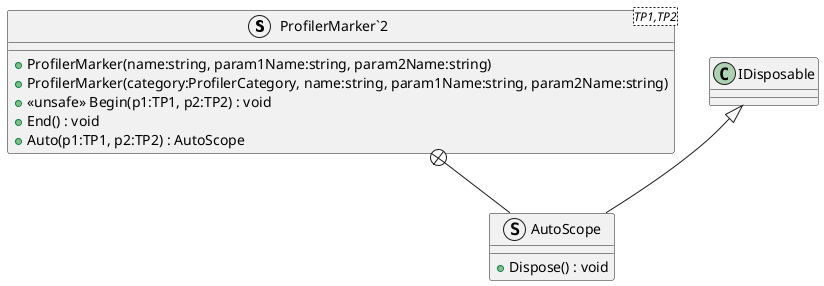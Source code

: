 @startuml
struct "ProfilerMarker`2"<TP1,TP2> {
    + ProfilerMarker(name:string, param1Name:string, param2Name:string)
    + ProfilerMarker(category:ProfilerCategory, name:string, param1Name:string, param2Name:string)
    + <<unsafe>> Begin(p1:TP1, p2:TP2) : void
    + End() : void
    + Auto(p1:TP1, p2:TP2) : AutoScope
}
struct AutoScope {
    + Dispose() : void
}
"ProfilerMarker`2" +-- AutoScope
IDisposable <|-- AutoScope
@enduml
